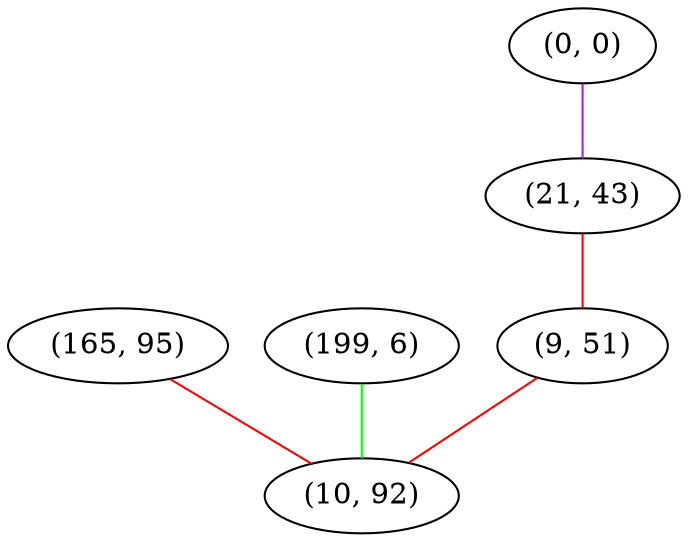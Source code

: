 graph "" {
"(165, 95)";
"(199, 6)";
"(0, 0)";
"(21, 43)";
"(9, 51)";
"(10, 92)";
"(165, 95)" -- "(10, 92)"  [color=red, key=0, weight=1];
"(199, 6)" -- "(10, 92)"  [color=green, key=0, weight=2];
"(0, 0)" -- "(21, 43)"  [color=purple, key=0, weight=4];
"(21, 43)" -- "(9, 51)"  [color=red, key=0, weight=1];
"(9, 51)" -- "(10, 92)"  [color=red, key=0, weight=1];
}
